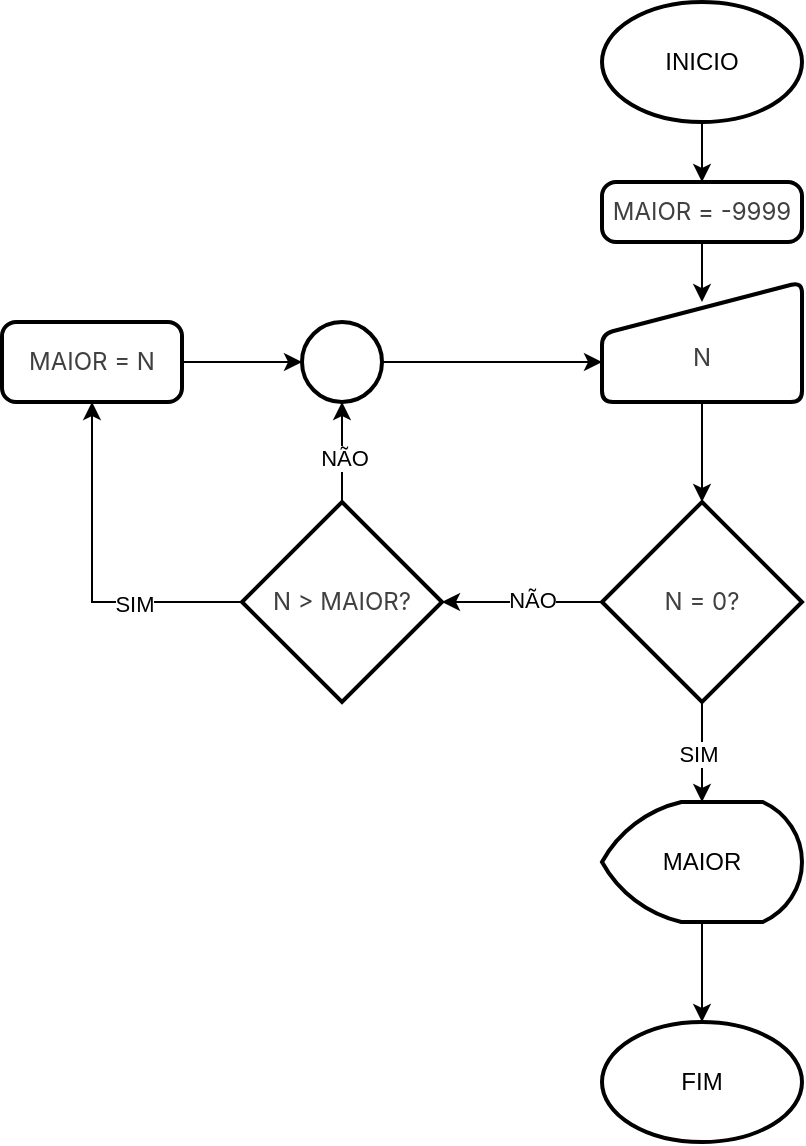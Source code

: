 <mxfile version="26.0.10">
  <diagram name="Página-1" id="I4XH5MM2J1JqyoBN2M1_">
    <mxGraphModel dx="954" dy="560" grid="1" gridSize="10" guides="1" tooltips="1" connect="1" arrows="1" fold="1" page="1" pageScale="1" pageWidth="827" pageHeight="1169" math="0" shadow="0">
      <root>
        <mxCell id="0" />
        <mxCell id="1" parent="0" />
        <mxCell id="l4rBfA5Jihi0bCdi5PNQ-6" style="edgeStyle=orthogonalEdgeStyle;rounded=0;orthogonalLoop=1;jettySize=auto;html=1;exitX=0.5;exitY=1;exitDx=0;exitDy=0;exitPerimeter=0;entryX=0.5;entryY=0;entryDx=0;entryDy=0;" edge="1" parent="1" source="l4rBfA5Jihi0bCdi5PNQ-1" target="l4rBfA5Jihi0bCdi5PNQ-4">
          <mxGeometry relative="1" as="geometry" />
        </mxCell>
        <mxCell id="l4rBfA5Jihi0bCdi5PNQ-1" value="INICIO" style="strokeWidth=2;html=1;shape=mxgraph.flowchart.start_1;whiteSpace=wrap;" vertex="1" parent="1">
          <mxGeometry x="360" y="30" width="100" height="60" as="geometry" />
        </mxCell>
        <mxCell id="l4rBfA5Jihi0bCdi5PNQ-2" value="FIM" style="strokeWidth=2;html=1;shape=mxgraph.flowchart.start_1;whiteSpace=wrap;" vertex="1" parent="1">
          <mxGeometry x="360" y="540" width="100" height="60" as="geometry" />
        </mxCell>
        <mxCell id="l4rBfA5Jihi0bCdi5PNQ-3" value="&lt;div&gt;&lt;span style=&quot;color: rgb(64, 64, 64); font-family: Inter, system-ui, -apple-system, BlinkMacSystemFont, &amp;quot;Segoe UI&amp;quot;, Roboto, &amp;quot;Noto Sans&amp;quot;, Ubuntu, Cantarell, &amp;quot;Helvetica Neue&amp;quot;, Oxygen, &amp;quot;Open Sans&amp;quot;, sans-serif; text-align: left;&quot;&gt;&lt;font&gt;&lt;br&gt;&lt;/font&gt;&lt;/span&gt;&lt;/div&gt;&lt;span style=&quot;color: rgb(64, 64, 64); font-family: Inter, system-ui, -apple-system, BlinkMacSystemFont, &amp;quot;Segoe UI&amp;quot;, Roboto, &amp;quot;Noto Sans&amp;quot;, Ubuntu, Cantarell, &amp;quot;Helvetica Neue&amp;quot;, Oxygen, &amp;quot;Open Sans&amp;quot;, sans-serif; text-align: left;&quot;&gt;&lt;font&gt;N&lt;/font&gt;&lt;/span&gt;" style="html=1;strokeWidth=2;shape=manualInput;whiteSpace=wrap;rounded=1;size=26;arcSize=11;" vertex="1" parent="1">
          <mxGeometry x="360" y="170" width="100" height="60" as="geometry" />
        </mxCell>
        <mxCell id="l4rBfA5Jihi0bCdi5PNQ-4" value="&lt;span style=&quot;color: rgb(64, 64, 64); font-family: Inter, system-ui, -apple-system, BlinkMacSystemFont, &amp;quot;Segoe UI&amp;quot;, Roboto, &amp;quot;Noto Sans&amp;quot;, Ubuntu, Cantarell, &amp;quot;Helvetica Neue&amp;quot;, Oxygen, &amp;quot;Open Sans&amp;quot;, sans-serif; text-align: left;&quot;&gt;&lt;font&gt;MAIOR = -9999&lt;/font&gt;&lt;/span&gt;" style="rounded=1;whiteSpace=wrap;html=1;absoluteArcSize=1;arcSize=14;strokeWidth=2;" vertex="1" parent="1">
          <mxGeometry x="360" y="120" width="100" height="30" as="geometry" />
        </mxCell>
        <mxCell id="l4rBfA5Jihi0bCdi5PNQ-5" value="&lt;span style=&quot;color: rgb(64, 64, 64); font-family: Inter, system-ui, -apple-system, BlinkMacSystemFont, &amp;quot;Segoe UI&amp;quot;, Roboto, &amp;quot;Noto Sans&amp;quot;, Ubuntu, Cantarell, &amp;quot;Helvetica Neue&amp;quot;, Oxygen, &amp;quot;Open Sans&amp;quot;, sans-serif; text-align: left;&quot;&gt;&lt;font&gt;N = 0?&lt;/font&gt;&lt;/span&gt;" style="strokeWidth=2;html=1;shape=mxgraph.flowchart.decision;whiteSpace=wrap;" vertex="1" parent="1">
          <mxGeometry x="360" y="280" width="100" height="100" as="geometry" />
        </mxCell>
        <mxCell id="l4rBfA5Jihi0bCdi5PNQ-7" style="edgeStyle=orthogonalEdgeStyle;rounded=0;orthogonalLoop=1;jettySize=auto;html=1;exitX=0.5;exitY=1;exitDx=0;exitDy=0;entryX=0.5;entryY=0.167;entryDx=0;entryDy=0;entryPerimeter=0;" edge="1" parent="1" source="l4rBfA5Jihi0bCdi5PNQ-4" target="l4rBfA5Jihi0bCdi5PNQ-3">
          <mxGeometry relative="1" as="geometry" />
        </mxCell>
        <mxCell id="l4rBfA5Jihi0bCdi5PNQ-8" style="edgeStyle=orthogonalEdgeStyle;rounded=0;orthogonalLoop=1;jettySize=auto;html=1;exitX=0.5;exitY=1;exitDx=0;exitDy=0;entryX=0.5;entryY=0;entryDx=0;entryDy=0;entryPerimeter=0;" edge="1" parent="1" source="l4rBfA5Jihi0bCdi5PNQ-3" target="l4rBfA5Jihi0bCdi5PNQ-5">
          <mxGeometry relative="1" as="geometry" />
        </mxCell>
        <mxCell id="l4rBfA5Jihi0bCdi5PNQ-25" style="edgeStyle=orthogonalEdgeStyle;rounded=0;orthogonalLoop=1;jettySize=auto;html=1;exitX=0;exitY=0.5;exitDx=0;exitDy=0;exitPerimeter=0;" edge="1" parent="1" source="l4rBfA5Jihi0bCdi5PNQ-11" target="l4rBfA5Jihi0bCdi5PNQ-24">
          <mxGeometry relative="1" as="geometry" />
        </mxCell>
        <mxCell id="l4rBfA5Jihi0bCdi5PNQ-26" value="SIM" style="edgeLabel;html=1;align=center;verticalAlign=middle;resizable=0;points=[];" vertex="1" connectable="0" parent="l4rBfA5Jihi0bCdi5PNQ-25">
          <mxGeometry x="-0.382" y="1" relative="1" as="geometry">
            <mxPoint as="offset" />
          </mxGeometry>
        </mxCell>
        <mxCell id="l4rBfA5Jihi0bCdi5PNQ-11" value="&lt;span style=&quot;color: rgb(64, 64, 64); font-family: Inter, system-ui, -apple-system, BlinkMacSystemFont, &amp;quot;Segoe UI&amp;quot;, Roboto, &amp;quot;Noto Sans&amp;quot;, Ubuntu, Cantarell, &amp;quot;Helvetica Neue&amp;quot;, Oxygen, &amp;quot;Open Sans&amp;quot;, sans-serif; text-align: left;&quot;&gt;&lt;font&gt;N &amp;gt; MAIOR?&lt;/font&gt;&lt;/span&gt;" style="strokeWidth=2;html=1;shape=mxgraph.flowchart.decision;whiteSpace=wrap;" vertex="1" parent="1">
          <mxGeometry x="180" y="280" width="100" height="100" as="geometry" />
        </mxCell>
        <mxCell id="l4rBfA5Jihi0bCdi5PNQ-16" style="edgeStyle=orthogonalEdgeStyle;rounded=0;orthogonalLoop=1;jettySize=auto;html=1;exitX=0;exitY=0.5;exitDx=0;exitDy=0;exitPerimeter=0;entryX=1;entryY=0.5;entryDx=0;entryDy=0;entryPerimeter=0;" edge="1" parent="1" source="l4rBfA5Jihi0bCdi5PNQ-5" target="l4rBfA5Jihi0bCdi5PNQ-11">
          <mxGeometry relative="1" as="geometry" />
        </mxCell>
        <mxCell id="l4rBfA5Jihi0bCdi5PNQ-17" value="NÃO" style="edgeLabel;html=1;align=center;verticalAlign=middle;resizable=0;points=[];" vertex="1" connectable="0" parent="l4rBfA5Jihi0bCdi5PNQ-16">
          <mxGeometry x="-0.125" y="-1" relative="1" as="geometry">
            <mxPoint as="offset" />
          </mxGeometry>
        </mxCell>
        <mxCell id="l4rBfA5Jihi0bCdi5PNQ-28" style="edgeStyle=orthogonalEdgeStyle;rounded=0;orthogonalLoop=1;jettySize=auto;html=1;exitX=1;exitY=0.5;exitDx=0;exitDy=0;exitPerimeter=0;entryX=0;entryY=0.667;entryDx=0;entryDy=0;entryPerimeter=0;" edge="1" parent="1" source="l4rBfA5Jihi0bCdi5PNQ-21" target="l4rBfA5Jihi0bCdi5PNQ-3">
          <mxGeometry relative="1" as="geometry">
            <mxPoint x="350" y="210" as="targetPoint" />
          </mxGeometry>
        </mxCell>
        <mxCell id="l4rBfA5Jihi0bCdi5PNQ-21" value="" style="strokeWidth=2;html=1;shape=mxgraph.flowchart.start_2;whiteSpace=wrap;" vertex="1" parent="1">
          <mxGeometry x="210" y="190" width="40" height="40" as="geometry" />
        </mxCell>
        <mxCell id="l4rBfA5Jihi0bCdi5PNQ-22" style="edgeStyle=orthogonalEdgeStyle;rounded=0;orthogonalLoop=1;jettySize=auto;html=1;exitX=0.5;exitY=0;exitDx=0;exitDy=0;exitPerimeter=0;entryX=0.5;entryY=1;entryDx=0;entryDy=0;entryPerimeter=0;" edge="1" parent="1" source="l4rBfA5Jihi0bCdi5PNQ-11" target="l4rBfA5Jihi0bCdi5PNQ-21">
          <mxGeometry relative="1" as="geometry" />
        </mxCell>
        <mxCell id="l4rBfA5Jihi0bCdi5PNQ-23" value="NÃO" style="edgeLabel;html=1;align=center;verticalAlign=middle;resizable=0;points=[];" vertex="1" connectable="0" parent="l4rBfA5Jihi0bCdi5PNQ-22">
          <mxGeometry x="-0.12" y="-1" relative="1" as="geometry">
            <mxPoint as="offset" />
          </mxGeometry>
        </mxCell>
        <mxCell id="l4rBfA5Jihi0bCdi5PNQ-24" value="&lt;span style=&quot;color: rgb(64, 64, 64); font-family: Inter, system-ui, -apple-system, BlinkMacSystemFont, &amp;quot;Segoe UI&amp;quot;, Roboto, &amp;quot;Noto Sans&amp;quot;, Ubuntu, Cantarell, &amp;quot;Helvetica Neue&amp;quot;, Oxygen, &amp;quot;Open Sans&amp;quot;, sans-serif; text-align: left;&quot;&gt;&lt;font&gt;MAIOR = N&lt;/font&gt;&lt;/span&gt;" style="rounded=1;whiteSpace=wrap;html=1;absoluteArcSize=1;arcSize=14;strokeWidth=2;" vertex="1" parent="1">
          <mxGeometry x="60" y="190" width="90" height="40" as="geometry" />
        </mxCell>
        <mxCell id="l4rBfA5Jihi0bCdi5PNQ-27" style="edgeStyle=orthogonalEdgeStyle;rounded=0;orthogonalLoop=1;jettySize=auto;html=1;exitX=1;exitY=0.5;exitDx=0;exitDy=0;entryX=0;entryY=0.5;entryDx=0;entryDy=0;entryPerimeter=0;" edge="1" parent="1" source="l4rBfA5Jihi0bCdi5PNQ-24" target="l4rBfA5Jihi0bCdi5PNQ-21">
          <mxGeometry relative="1" as="geometry" />
        </mxCell>
        <mxCell id="l4rBfA5Jihi0bCdi5PNQ-29" value="MAIOR" style="strokeWidth=2;html=1;shape=mxgraph.flowchart.display;whiteSpace=wrap;" vertex="1" parent="1">
          <mxGeometry x="360" y="430" width="100" height="60" as="geometry" />
        </mxCell>
        <mxCell id="l4rBfA5Jihi0bCdi5PNQ-30" style="edgeStyle=orthogonalEdgeStyle;rounded=0;orthogonalLoop=1;jettySize=auto;html=1;exitX=0.5;exitY=1;exitDx=0;exitDy=0;exitPerimeter=0;entryX=0.5;entryY=0;entryDx=0;entryDy=0;entryPerimeter=0;" edge="1" parent="1" source="l4rBfA5Jihi0bCdi5PNQ-29" target="l4rBfA5Jihi0bCdi5PNQ-2">
          <mxGeometry relative="1" as="geometry" />
        </mxCell>
        <mxCell id="l4rBfA5Jihi0bCdi5PNQ-33" style="edgeStyle=orthogonalEdgeStyle;rounded=0;orthogonalLoop=1;jettySize=auto;html=1;exitX=0.5;exitY=1;exitDx=0;exitDy=0;exitPerimeter=0;entryX=0.5;entryY=0;entryDx=0;entryDy=0;entryPerimeter=0;" edge="1" parent="1" source="l4rBfA5Jihi0bCdi5PNQ-5" target="l4rBfA5Jihi0bCdi5PNQ-29">
          <mxGeometry relative="1" as="geometry" />
        </mxCell>
        <mxCell id="l4rBfA5Jihi0bCdi5PNQ-34" value="SIM" style="edgeLabel;html=1;align=center;verticalAlign=middle;resizable=0;points=[];" vertex="1" connectable="0" parent="l4rBfA5Jihi0bCdi5PNQ-33">
          <mxGeometry x="0.04" y="-2" relative="1" as="geometry">
            <mxPoint as="offset" />
          </mxGeometry>
        </mxCell>
      </root>
    </mxGraphModel>
  </diagram>
</mxfile>
